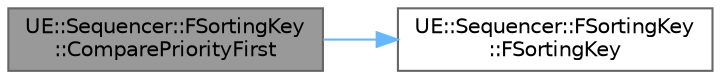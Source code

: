 digraph "UE::Sequencer::FSortingKey::ComparePriorityFirst"
{
 // INTERACTIVE_SVG=YES
 // LATEX_PDF_SIZE
  bgcolor="transparent";
  edge [fontname=Helvetica,fontsize=10,labelfontname=Helvetica,labelfontsize=10];
  node [fontname=Helvetica,fontsize=10,shape=box,height=0.2,width=0.4];
  rankdir="LR";
  Node1 [id="Node000001",label="UE::Sequencer::FSortingKey\l::ComparePriorityFirst",height=0.2,width=0.4,color="gray40", fillcolor="grey60", style="filled", fontcolor="black",tooltip="Compare priorities, identifiers, and custom orders."];
  Node1 -> Node2 [id="edge1_Node000001_Node000002",color="steelblue1",style="solid",tooltip=" "];
  Node2 [id="Node000002",label="UE::Sequencer::FSortingKey\l::FSortingKey",height=0.2,width=0.4,color="grey40", fillcolor="white", style="filled",URL="$de/d11/structUE_1_1Sequencer_1_1FSortingKey.html#a5d51288d0d94874717c55fb2766bad2d",tooltip=" "];
}
